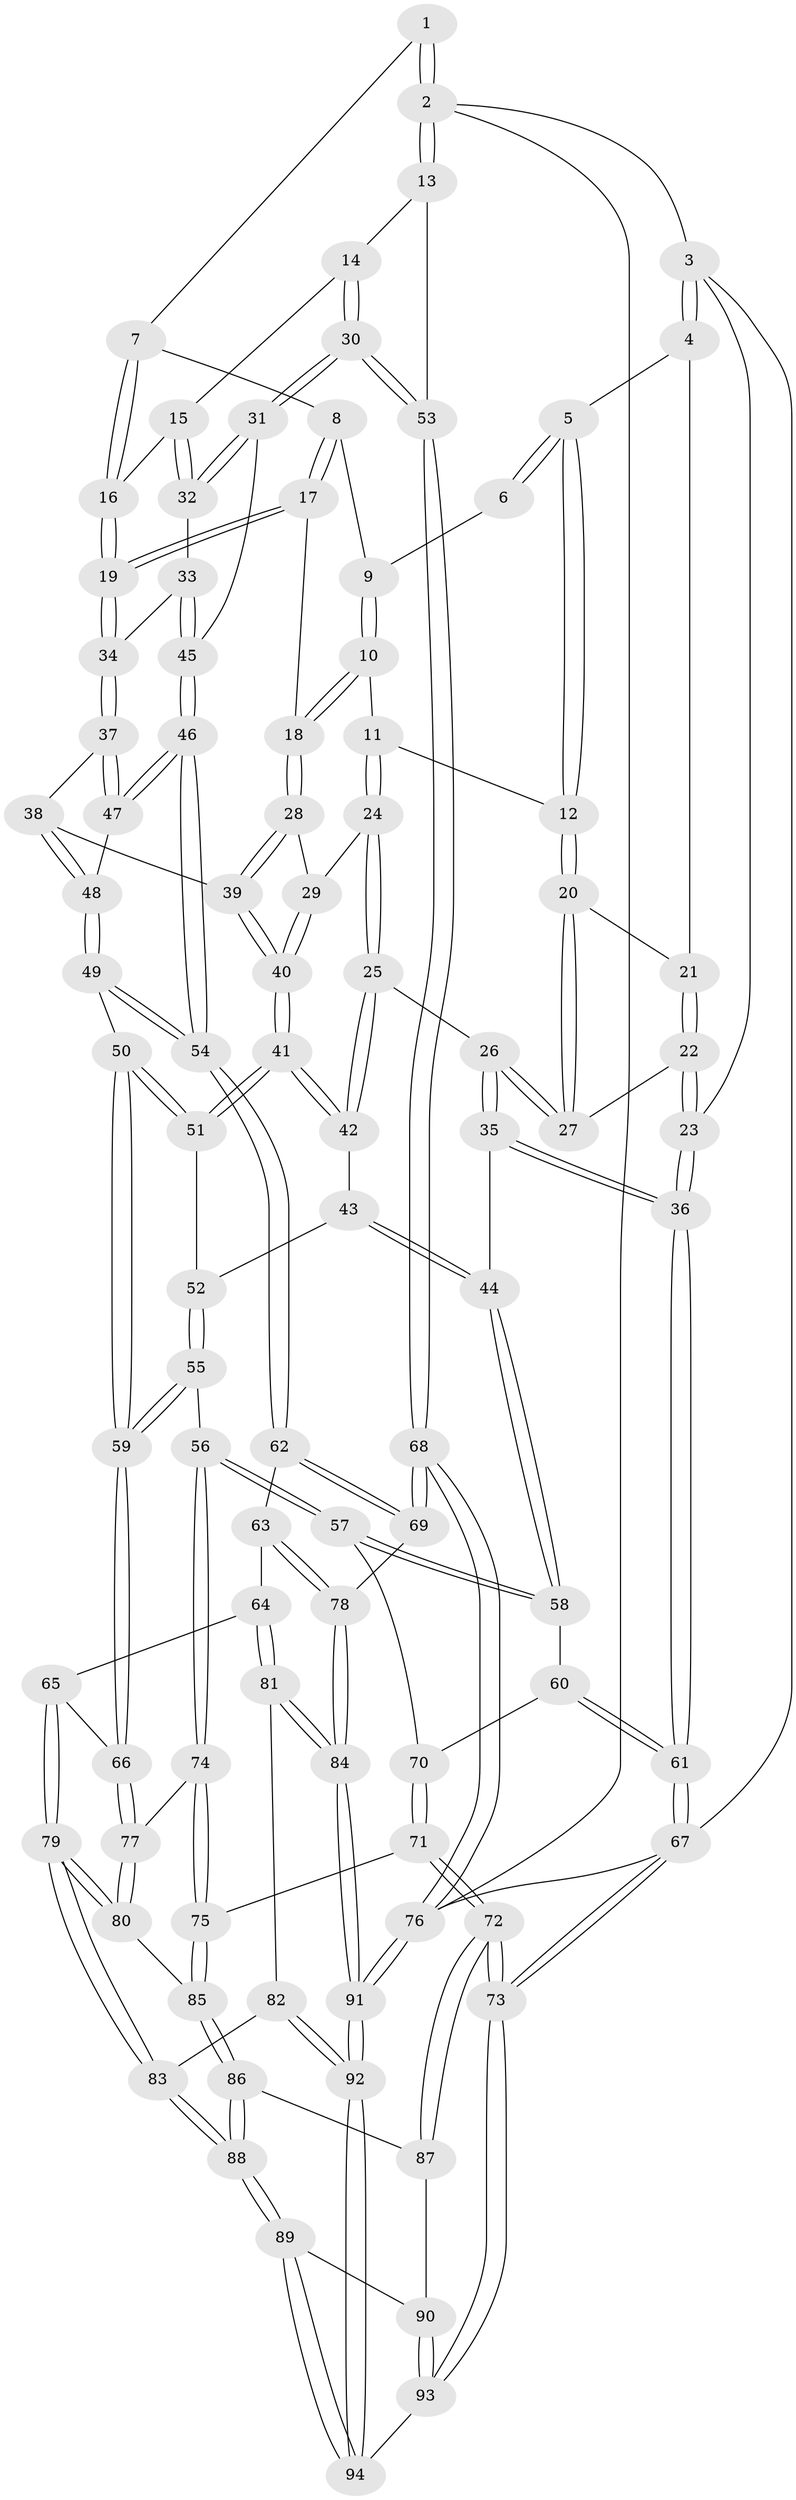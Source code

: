 // coarse degree distribution, {4: 0.6226415094339622, 7: 0.018867924528301886, 6: 0.09433962264150944, 5: 0.18867924528301888, 2: 0.018867924528301886, 3: 0.05660377358490566}
// Generated by graph-tools (version 1.1) at 2025/42/03/06/25 10:42:31]
// undirected, 94 vertices, 232 edges
graph export_dot {
graph [start="1"]
  node [color=gray90,style=filled];
  1 [pos="+0.801710996680124+0"];
  2 [pos="+1+0"];
  3 [pos="+0+0"];
  4 [pos="+0+0"];
  5 [pos="+0.3366808386496505+0"];
  6 [pos="+0.45682534840957323+0"];
  7 [pos="+0.7932732091590046+0"];
  8 [pos="+0.6374779398435302+0.07172595459284035"];
  9 [pos="+0.5744006685123159+0.03690588636108516"];
  10 [pos="+0.5098364715852348+0.14083938739047838"];
  11 [pos="+0.3961055894081237+0.08695373652803626"];
  12 [pos="+0.3555432177237956+0"];
  13 [pos="+1+0.026901991502615543"];
  14 [pos="+0.913164100309843+0.1351590517807962"];
  15 [pos="+0.862247842333287+0.13857626891491145"];
  16 [pos="+0.8483355847256698+0.1351928063442693"];
  17 [pos="+0.6508085228624894+0.19977978179098582"];
  18 [pos="+0.576785977787741+0.2267082109956304"];
  19 [pos="+0.7586705659254918+0.21857589305908184"];
  20 [pos="+0.21833050659708278+0.16470067155426174"];
  21 [pos="+0.12629975212861394+0.06399681899865085"];
  22 [pos="+0.10078741172612954+0.20091537548495508"];
  23 [pos="+0+0.29129201467608185"];
  24 [pos="+0.34795768389250786+0.2590571914990174"];
  25 [pos="+0.33897489016411886+0.2671538245235506"];
  26 [pos="+0.22507551761066802+0.24282676117504629"];
  27 [pos="+0.21850209667011267+0.23273428489397177"];
  28 [pos="+0.5760613532642713+0.22789238496906747"];
  29 [pos="+0.46555479387899074+0.2624339684597381"];
  30 [pos="+1+0.4258724609688992"];
  31 [pos="+1+0.4270357059726759"];
  32 [pos="+0.9164100526120238+0.24548775695503303"];
  33 [pos="+0.8818025856600777+0.3477614310520577"];
  34 [pos="+0.7596896631455806+0.22463167374987908"];
  35 [pos="+0.12145871353095972+0.400808005577923"];
  36 [pos="+0+0.3802384159845902"];
  37 [pos="+0.7382475017542585+0.3457768436585557"];
  38 [pos="+0.6043605959518141+0.3777890621756998"];
  39 [pos="+0.5760632566903605+0.3423375630365168"];
  40 [pos="+0.47592140469409766+0.3912117933232646"];
  41 [pos="+0.45411737029526134+0.4124489717886508"];
  42 [pos="+0.34101086961688687+0.2830384216789371"];
  43 [pos="+0.3012868582343104+0.396349551992724"];
  44 [pos="+0.19522400972964998+0.4629893481359269"];
  45 [pos="+0.9496740337154705+0.463689253699237"];
  46 [pos="+0.841224236468111+0.5338221046850251"];
  47 [pos="+0.7572940577618291+0.4005581652356786"];
  48 [pos="+0.6121268298835153+0.4349992638892973"];
  49 [pos="+0.6034419870771048+0.5160644625427414"];
  50 [pos="+0.5999274533496224+0.517732865412018"];
  51 [pos="+0.4533148908768173+0.4181072970408396"];
  52 [pos="+0.4027423253901278+0.4760911682171954"];
  53 [pos="+1+0.42548684892600247"];
  54 [pos="+0.8180702060965005+0.5712896272161117"];
  55 [pos="+0.3877876950812915+0.5508634828879349"];
  56 [pos="+0.24883852603528714+0.584355185310288"];
  57 [pos="+0.23205620245868483+0.5643430826430051"];
  58 [pos="+0.2219583993199701+0.5477853781794304"];
  59 [pos="+0.49989911590484176+0.6344572831718276"];
  60 [pos="+0+0.5775344500919232"];
  61 [pos="+0+0.5202512303809017"];
  62 [pos="+0.8180078404184142+0.5848764432795267"];
  63 [pos="+0.788752359004716+0.6341323506512058"];
  64 [pos="+0.6465379809464271+0.7080930186664302"];
  65 [pos="+0.5117105745069641+0.6596081669680772"];
  66 [pos="+0.5009624500692893+0.642927390596073"];
  67 [pos="+0+1"];
  68 [pos="+1+0.8785924990413145"];
  69 [pos="+1+0.7660142237136672"];
  70 [pos="+0.06657397201647687+0.6295706009410118"];
  71 [pos="+0.1547708352357297+0.7666276151378925"];
  72 [pos="+0+1"];
  73 [pos="+0+1"];
  74 [pos="+0.23667215606627282+0.683543738817756"];
  75 [pos="+0.16929742674735893+0.7555627891302424"];
  76 [pos="+1+1"];
  77 [pos="+0.35221046832623665+0.7400007698550214"];
  78 [pos="+0.7872250243128921+0.8629703082487862"];
  79 [pos="+0.5065655869652894+0.8333061441681825"];
  80 [pos="+0.37504543611494906+0.8193013533912231"];
  81 [pos="+0.6493511440744685+0.8316822307179538"];
  82 [pos="+0.594127061628306+0.8616311961245768"];
  83 [pos="+0.5305883456034495+0.8667324447441881"];
  84 [pos="+0.7868896936727688+0.8636152494721955"];
  85 [pos="+0.3500815884852687+0.8522658804508358"];
  86 [pos="+0.34967811547819905+0.853393891811964"];
  87 [pos="+0.3364321103524871+0.8802068959325435"];
  88 [pos="+0.4978262401781433+0.9547586505547718"];
  89 [pos="+0.48170923235526775+1"];
  90 [pos="+0.36066561973284816+0.9151764411916349"];
  91 [pos="+0.8689491666099053+1"];
  92 [pos="+0.8093700935492806+1"];
  93 [pos="+0.23938221296677165+1"];
  94 [pos="+0.4848685917441692+1"];
  1 -- 2;
  1 -- 2;
  1 -- 7;
  2 -- 3;
  2 -- 13;
  2 -- 13;
  2 -- 76;
  3 -- 4;
  3 -- 4;
  3 -- 23;
  3 -- 67;
  4 -- 5;
  4 -- 21;
  5 -- 6;
  5 -- 6;
  5 -- 12;
  5 -- 12;
  6 -- 9;
  7 -- 8;
  7 -- 16;
  7 -- 16;
  8 -- 9;
  8 -- 17;
  8 -- 17;
  9 -- 10;
  9 -- 10;
  10 -- 11;
  10 -- 18;
  10 -- 18;
  11 -- 12;
  11 -- 24;
  11 -- 24;
  12 -- 20;
  12 -- 20;
  13 -- 14;
  13 -- 53;
  14 -- 15;
  14 -- 30;
  14 -- 30;
  15 -- 16;
  15 -- 32;
  15 -- 32;
  16 -- 19;
  16 -- 19;
  17 -- 18;
  17 -- 19;
  17 -- 19;
  18 -- 28;
  18 -- 28;
  19 -- 34;
  19 -- 34;
  20 -- 21;
  20 -- 27;
  20 -- 27;
  21 -- 22;
  21 -- 22;
  22 -- 23;
  22 -- 23;
  22 -- 27;
  23 -- 36;
  23 -- 36;
  24 -- 25;
  24 -- 25;
  24 -- 29;
  25 -- 26;
  25 -- 42;
  25 -- 42;
  26 -- 27;
  26 -- 27;
  26 -- 35;
  26 -- 35;
  28 -- 29;
  28 -- 39;
  28 -- 39;
  29 -- 40;
  29 -- 40;
  30 -- 31;
  30 -- 31;
  30 -- 53;
  30 -- 53;
  31 -- 32;
  31 -- 32;
  31 -- 45;
  32 -- 33;
  33 -- 34;
  33 -- 45;
  33 -- 45;
  34 -- 37;
  34 -- 37;
  35 -- 36;
  35 -- 36;
  35 -- 44;
  36 -- 61;
  36 -- 61;
  37 -- 38;
  37 -- 47;
  37 -- 47;
  38 -- 39;
  38 -- 48;
  38 -- 48;
  39 -- 40;
  39 -- 40;
  40 -- 41;
  40 -- 41;
  41 -- 42;
  41 -- 42;
  41 -- 51;
  41 -- 51;
  42 -- 43;
  43 -- 44;
  43 -- 44;
  43 -- 52;
  44 -- 58;
  44 -- 58;
  45 -- 46;
  45 -- 46;
  46 -- 47;
  46 -- 47;
  46 -- 54;
  46 -- 54;
  47 -- 48;
  48 -- 49;
  48 -- 49;
  49 -- 50;
  49 -- 54;
  49 -- 54;
  50 -- 51;
  50 -- 51;
  50 -- 59;
  50 -- 59;
  51 -- 52;
  52 -- 55;
  52 -- 55;
  53 -- 68;
  53 -- 68;
  54 -- 62;
  54 -- 62;
  55 -- 56;
  55 -- 59;
  55 -- 59;
  56 -- 57;
  56 -- 57;
  56 -- 74;
  56 -- 74;
  57 -- 58;
  57 -- 58;
  57 -- 70;
  58 -- 60;
  59 -- 66;
  59 -- 66;
  60 -- 61;
  60 -- 61;
  60 -- 70;
  61 -- 67;
  61 -- 67;
  62 -- 63;
  62 -- 69;
  62 -- 69;
  63 -- 64;
  63 -- 78;
  63 -- 78;
  64 -- 65;
  64 -- 81;
  64 -- 81;
  65 -- 66;
  65 -- 79;
  65 -- 79;
  66 -- 77;
  66 -- 77;
  67 -- 73;
  67 -- 73;
  67 -- 76;
  68 -- 69;
  68 -- 69;
  68 -- 76;
  68 -- 76;
  69 -- 78;
  70 -- 71;
  70 -- 71;
  71 -- 72;
  71 -- 72;
  71 -- 75;
  72 -- 73;
  72 -- 73;
  72 -- 87;
  72 -- 87;
  73 -- 93;
  73 -- 93;
  74 -- 75;
  74 -- 75;
  74 -- 77;
  75 -- 85;
  75 -- 85;
  76 -- 91;
  76 -- 91;
  77 -- 80;
  77 -- 80;
  78 -- 84;
  78 -- 84;
  79 -- 80;
  79 -- 80;
  79 -- 83;
  79 -- 83;
  80 -- 85;
  81 -- 82;
  81 -- 84;
  81 -- 84;
  82 -- 83;
  82 -- 92;
  82 -- 92;
  83 -- 88;
  83 -- 88;
  84 -- 91;
  84 -- 91;
  85 -- 86;
  85 -- 86;
  86 -- 87;
  86 -- 88;
  86 -- 88;
  87 -- 90;
  88 -- 89;
  88 -- 89;
  89 -- 90;
  89 -- 94;
  89 -- 94;
  90 -- 93;
  90 -- 93;
  91 -- 92;
  91 -- 92;
  92 -- 94;
  92 -- 94;
  93 -- 94;
}
